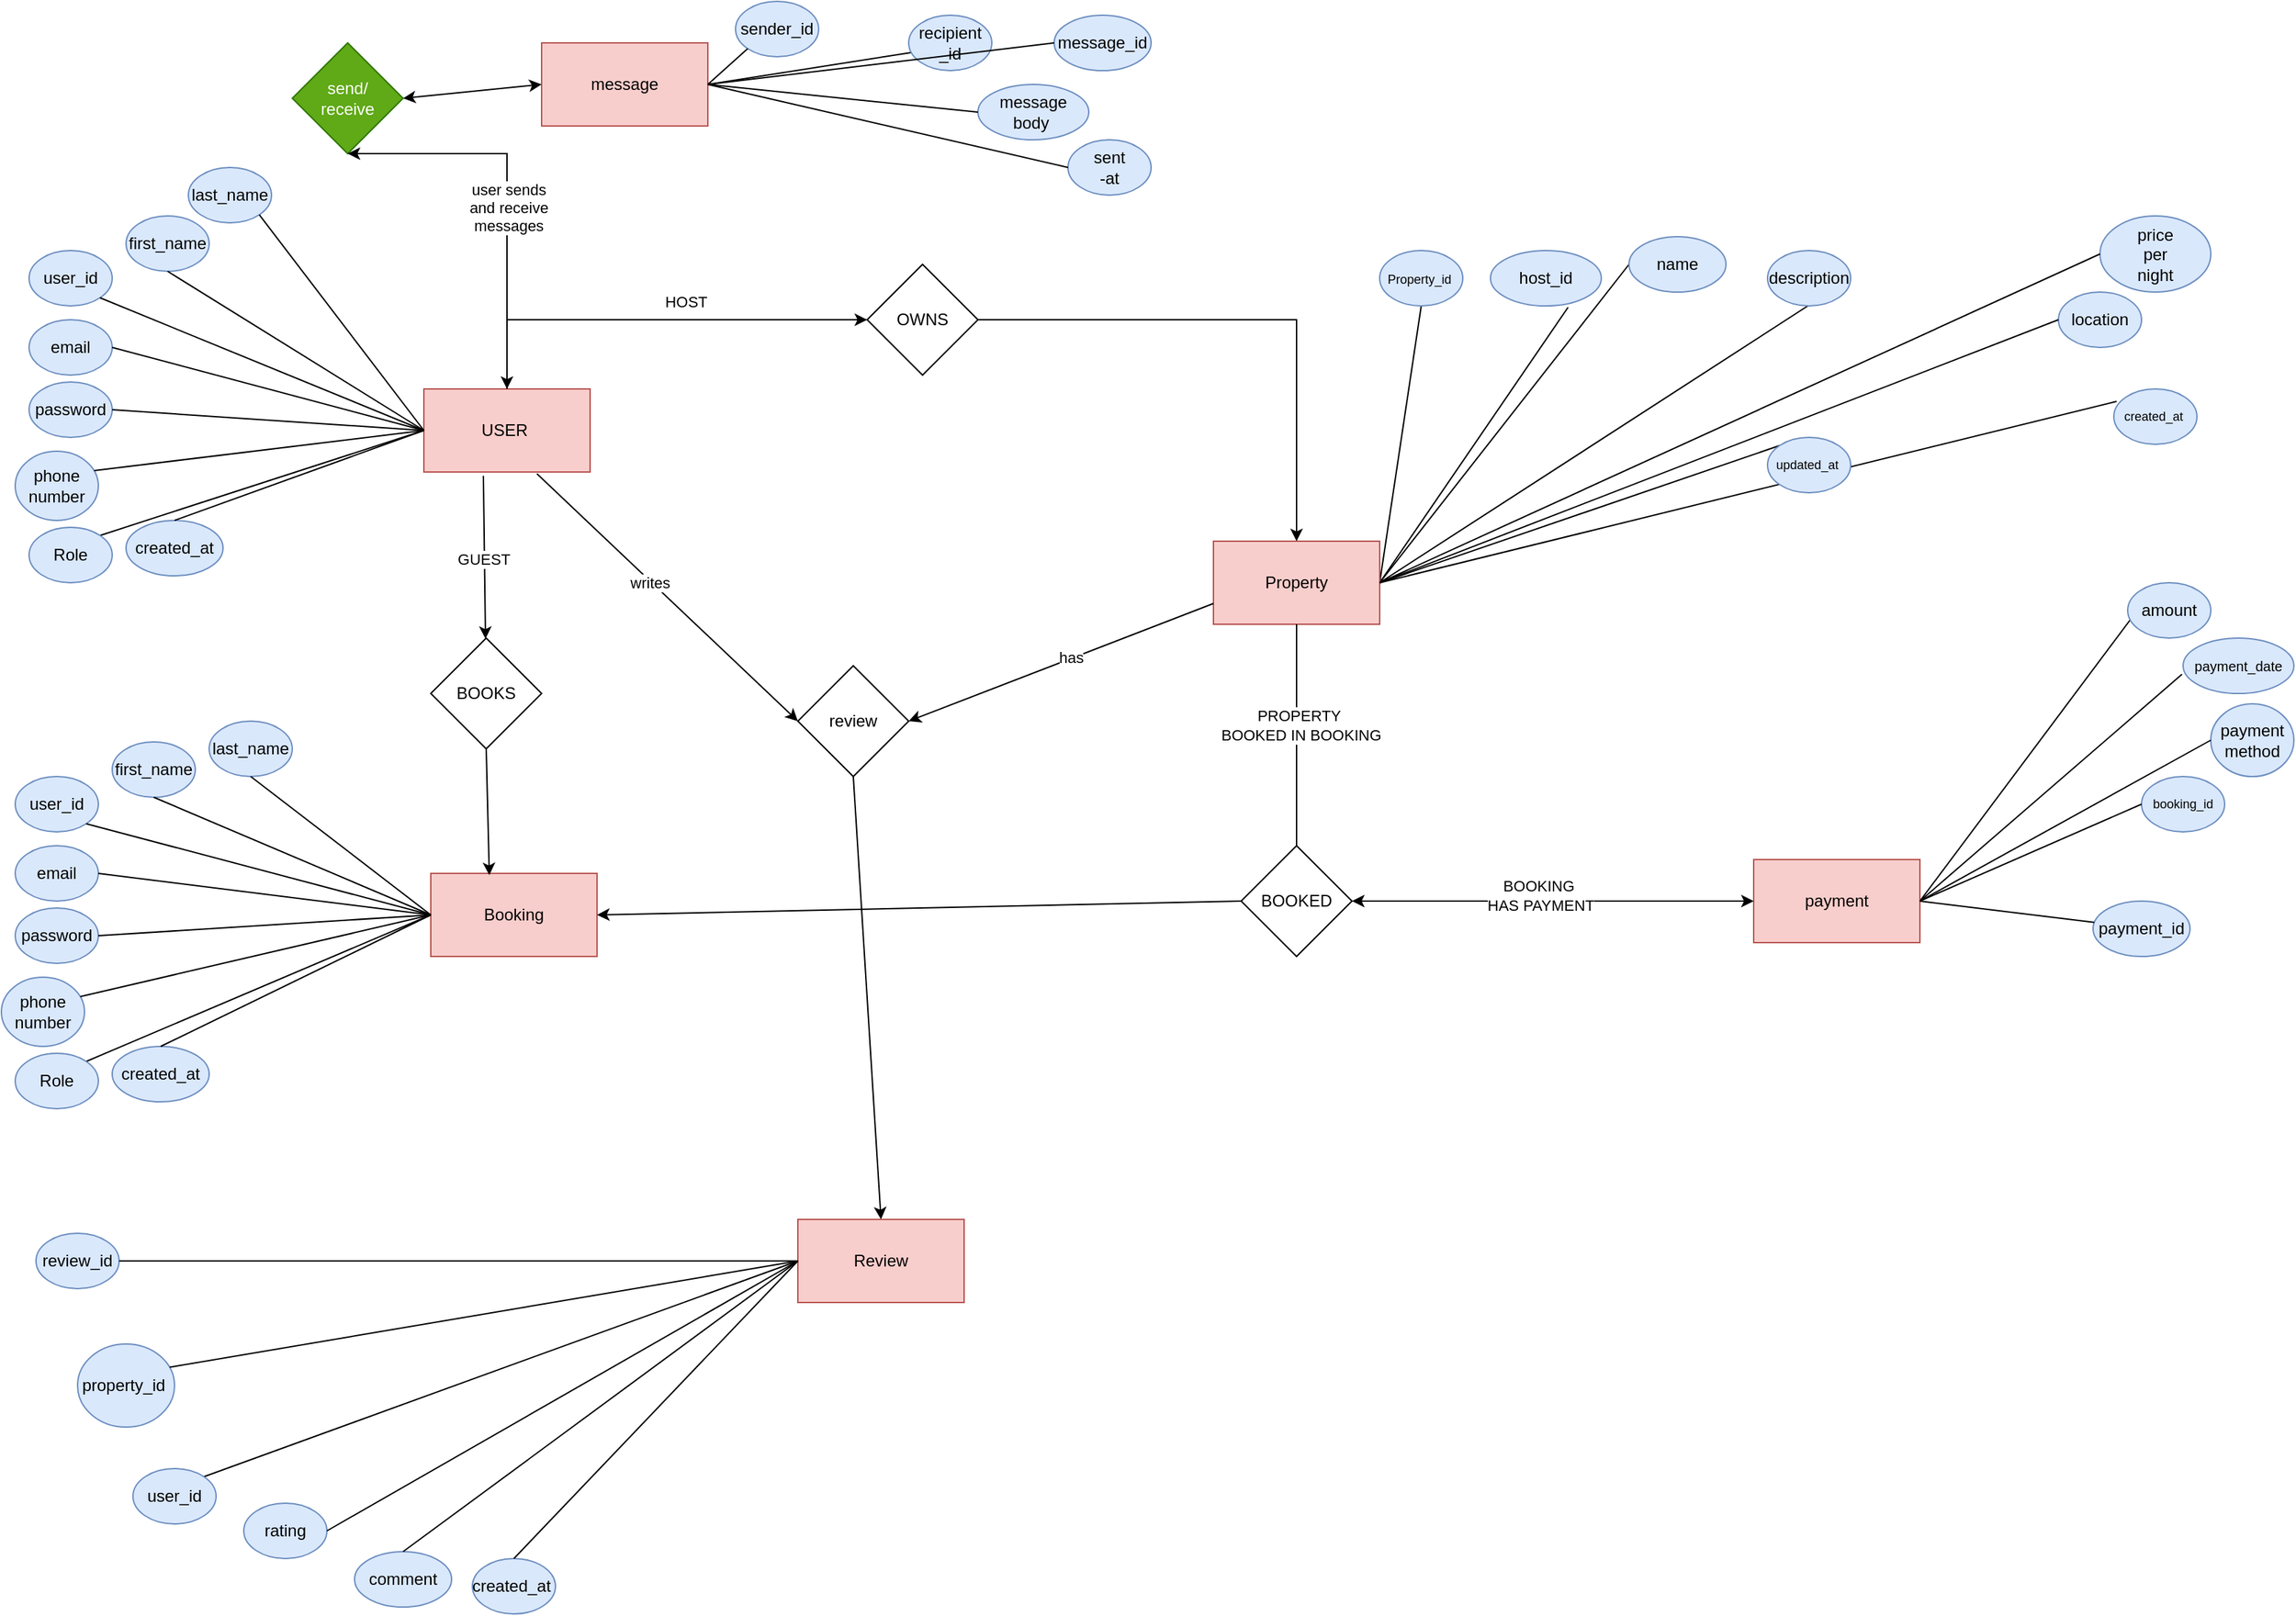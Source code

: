 <mxfile version="27.0.3">
  <diagram name="Page-1" id="lGEV1hWv-OFLLE2CirME">
    <mxGraphModel dx="1157" dy="733" grid="1" gridSize="10" guides="1" tooltips="1" connect="1" arrows="1" fold="1" page="1" pageScale="1" pageWidth="850" pageHeight="1100" math="0" shadow="0">
      <root>
        <mxCell id="0" />
        <mxCell id="1" parent="0" />
        <mxCell id="odD_A38JLa6p7S2N9CNn-136" value="" style="endArrow=classic;html=1;rounded=0;exitX=0.5;exitY=1;exitDx=0;exitDy=0;entryX=0.5;entryY=0;entryDx=0;entryDy=0;" edge="1" parent="1" source="odD_A38JLa6p7S2N9CNn-135" target="odD_A38JLa6p7S2N9CNn-80">
          <mxGeometry width="50" height="50" relative="1" as="geometry">
            <mxPoint x="825" y="810" as="sourcePoint" />
            <mxPoint x="875" y="760" as="targetPoint" />
          </mxGeometry>
        </mxCell>
        <mxCell id="odD_A38JLa6p7S2N9CNn-36" value="" style="endArrow=none;html=1;rounded=0;exitX=0;exitY=0.5;exitDx=0;exitDy=0;entryX=0;entryY=0.5;entryDx=0;entryDy=0;" edge="1" parent="1" source="odD_A38JLa6p7S2N9CNn-30" target="odD_A38JLa6p7S2N9CNn-23">
          <mxGeometry width="50" height="50" relative="1" as="geometry">
            <mxPoint x="335" y="555" as="sourcePoint" />
            <mxPoint x="461.98" y="637.02" as="targetPoint" />
            <Array as="points" />
          </mxGeometry>
        </mxCell>
        <mxCell id="odD_A38JLa6p7S2N9CNn-35" value="" style="endArrow=none;html=1;rounded=0;exitX=0.7;exitY=1.025;exitDx=0;exitDy=0;entryX=0;entryY=0.5;entryDx=0;entryDy=0;exitPerimeter=0;" edge="1" parent="1" source="odD_A38JLa6p7S2N9CNn-28" target="odD_A38JLa6p7S2N9CNn-23">
          <mxGeometry width="50" height="50" relative="1" as="geometry">
            <mxPoint x="398.02" y="382.98" as="sourcePoint" />
            <mxPoint x="525" y="465" as="targetPoint" />
            <Array as="points" />
          </mxGeometry>
        </mxCell>
        <mxCell id="odD_A38JLa6p7S2N9CNn-33" value="" style="endArrow=none;html=1;rounded=0;exitX=0.5;exitY=1;exitDx=0;exitDy=0;entryX=0;entryY=0.5;entryDx=0;entryDy=0;" edge="1" parent="1" source="odD_A38JLa6p7S2N9CNn-26" target="odD_A38JLa6p7S2N9CNn-23">
          <mxGeometry width="50" height="50" relative="1" as="geometry">
            <mxPoint x="425" y="335" as="sourcePoint" />
            <mxPoint x="445" y="475" as="targetPoint" />
            <Array as="points" />
          </mxGeometry>
        </mxCell>
        <mxCell id="odD_A38JLa6p7S2N9CNn-43" value="" style="endArrow=none;html=1;rounded=0;entryX=0.033;entryY=0.225;entryDx=0;entryDy=0;exitX=0;exitY=0.5;exitDx=0;exitDy=0;entryPerimeter=0;" edge="1" parent="1" source="odD_A38JLa6p7S2N9CNn-23" target="odD_A38JLa6p7S2N9CNn-29">
          <mxGeometry width="50" height="50" relative="1" as="geometry">
            <mxPoint x="805" y="375" as="sourcePoint" />
            <mxPoint x="964" y="436" as="targetPoint" />
            <Array as="points" />
          </mxGeometry>
        </mxCell>
        <mxCell id="odD_A38JLa6p7S2N9CNn-40" value="" style="endArrow=none;html=1;rounded=0;entryX=0;entryY=0;entryDx=0;entryDy=0;exitX=0;exitY=0.5;exitDx=0;exitDy=0;" edge="1" parent="1" source="odD_A38JLa6p7S2N9CNn-23" target="odD_A38JLa6p7S2N9CNn-39">
          <mxGeometry width="50" height="50" relative="1" as="geometry">
            <mxPoint x="875" y="435" as="sourcePoint" />
            <mxPoint x="1065" y="515" as="targetPoint" />
            <Array as="points" />
          </mxGeometry>
        </mxCell>
        <mxCell id="odD_A38JLa6p7S2N9CNn-37" value="" style="endArrow=none;html=1;rounded=0;exitX=1;exitY=0.5;exitDx=0;exitDy=0;entryX=0;entryY=0.5;entryDx=0;entryDy=0;" edge="1" parent="1" source="odD_A38JLa6p7S2N9CNn-27" target="odD_A38JLa6p7S2N9CNn-23">
          <mxGeometry width="50" height="50" relative="1" as="geometry">
            <mxPoint x="418.02" y="402.98" as="sourcePoint" />
            <mxPoint x="545" y="485" as="targetPoint" />
            <Array as="points" />
          </mxGeometry>
        </mxCell>
        <mxCell id="odD_A38JLa6p7S2N9CNn-10" value="" style="endArrow=none;html=1;rounded=0;entryX=1;entryY=0;entryDx=0;entryDy=0;exitX=0;exitY=0.5;exitDx=0;exitDy=0;" edge="1" parent="1" source="HhwE2IefwVXbn9e1Ju-8-1" target="HhwE2IefwVXbn9e1Ju-8-9">
          <mxGeometry width="50" height="50" relative="1" as="geometry">
            <mxPoint x="290" y="465" as="sourcePoint" />
            <mxPoint x="120" y="575" as="targetPoint" />
            <Array as="points" />
          </mxGeometry>
        </mxCell>
        <mxCell id="HhwE2IefwVXbn9e1Ju-8-1" value="USER&amp;nbsp;" style="rounded=0;whiteSpace=wrap;html=1;fillColor=#f8cecc;strokeColor=#b85450;" parent="1" vertex="1">
          <mxGeometry x="325" y="410" width="120" height="60" as="geometry" />
        </mxCell>
        <mxCell id="HhwE2IefwVXbn9e1Ju-8-2" value="user_id" style="ellipse;whiteSpace=wrap;html=1;fillColor=#dae8fc;strokeColor=#6c8ebf;" parent="1" vertex="1">
          <mxGeometry x="40" y="310" width="60" height="40" as="geometry" />
        </mxCell>
        <mxCell id="HhwE2IefwVXbn9e1Ju-8-3" value="email" style="ellipse;whiteSpace=wrap;html=1;fillColor=#dae8fc;strokeColor=#6c8ebf;" parent="1" vertex="1">
          <mxGeometry x="40" y="360" width="60" height="40" as="geometry" />
        </mxCell>
        <mxCell id="HhwE2IefwVXbn9e1Ju-8-6" value="first_name" style="ellipse;whiteSpace=wrap;html=1;fillColor=#dae8fc;strokeColor=#6c8ebf;" parent="1" vertex="1">
          <mxGeometry x="110" y="285" width="60" height="40" as="geometry" />
        </mxCell>
        <mxCell id="HhwE2IefwVXbn9e1Ju-8-7" value="password" style="ellipse;whiteSpace=wrap;html=1;fillColor=#dae8fc;strokeColor=#6c8ebf;" parent="1" vertex="1">
          <mxGeometry x="40" y="405" width="60" height="40" as="geometry" />
        </mxCell>
        <mxCell id="HhwE2IefwVXbn9e1Ju-8-8" value="phone&lt;div&gt;number&lt;/div&gt;" style="ellipse;whiteSpace=wrap;html=1;fillColor=#dae8fc;strokeColor=#6c8ebf;" parent="1" vertex="1">
          <mxGeometry x="30" y="455" width="60" height="50" as="geometry" />
        </mxCell>
        <mxCell id="HhwE2IefwVXbn9e1Ju-8-9" value="Role" style="ellipse;whiteSpace=wrap;html=1;fillColor=#dae8fc;strokeColor=#6c8ebf;" parent="1" vertex="1">
          <mxGeometry x="40" y="510" width="60" height="40" as="geometry" />
        </mxCell>
        <mxCell id="HhwE2IefwVXbn9e1Ju-8-10" value="created_at" style="ellipse;whiteSpace=wrap;html=1;fillColor=#dae8fc;strokeColor=#6c8ebf;" parent="1" vertex="1">
          <mxGeometry x="110" y="505" width="70" height="40" as="geometry" />
        </mxCell>
        <mxCell id="odD_A38JLa6p7S2N9CNn-1" value="last_name" style="ellipse;whiteSpace=wrap;html=1;fillColor=#dae8fc;strokeColor=#6c8ebf;" vertex="1" parent="1">
          <mxGeometry x="155" y="250" width="60" height="40" as="geometry" />
        </mxCell>
        <mxCell id="odD_A38JLa6p7S2N9CNn-3" value="" style="endArrow=none;html=1;rounded=0;exitX=1;exitY=1;exitDx=0;exitDy=0;entryX=0;entryY=0.5;entryDx=0;entryDy=0;" edge="1" parent="1" source="odD_A38JLa6p7S2N9CNn-1" target="HhwE2IefwVXbn9e1Ju-8-1">
          <mxGeometry width="50" height="50" relative="1" as="geometry">
            <mxPoint x="210" y="310" as="sourcePoint" />
            <mxPoint x="456.98" y="407.02" as="targetPoint" />
            <Array as="points" />
          </mxGeometry>
        </mxCell>
        <mxCell id="odD_A38JLa6p7S2N9CNn-4" value="" style="endArrow=none;html=1;rounded=0;exitX=1;exitY=1;exitDx=0;exitDy=0;entryX=0;entryY=0.5;entryDx=0;entryDy=0;" edge="1" parent="1" source="HhwE2IefwVXbn9e1Ju-8-2" target="HhwE2IefwVXbn9e1Ju-8-1">
          <mxGeometry width="50" height="50" relative="1" as="geometry">
            <mxPoint x="110.98" y="363" as="sourcePoint" />
            <mxPoint x="250" y="455" as="targetPoint" />
            <Array as="points" />
          </mxGeometry>
        </mxCell>
        <mxCell id="odD_A38JLa6p7S2N9CNn-5" value="" style="endArrow=none;html=1;rounded=0;exitX=0.5;exitY=1;exitDx=0;exitDy=0;entryX=0;entryY=0.5;entryDx=0;entryDy=0;" edge="1" parent="1" source="HhwE2IefwVXbn9e1Ju-8-6" target="HhwE2IefwVXbn9e1Ju-8-1">
          <mxGeometry width="50" height="50" relative="1" as="geometry">
            <mxPoint x="240" y="325" as="sourcePoint" />
            <mxPoint x="260" y="465" as="targetPoint" />
            <Array as="points" />
          </mxGeometry>
        </mxCell>
        <mxCell id="odD_A38JLa6p7S2N9CNn-6" value="" style="endArrow=none;html=1;rounded=0;exitX=1;exitY=0.5;exitDx=0;exitDy=0;entryX=0;entryY=0.5;entryDx=0;entryDy=0;" edge="1" parent="1" source="HhwE2IefwVXbn9e1Ju-8-3" target="HhwE2IefwVXbn9e1Ju-8-1">
          <mxGeometry width="50" height="50" relative="1" as="geometry">
            <mxPoint x="120" y="395" as="sourcePoint" />
            <mxPoint x="240" y="445" as="targetPoint" />
            <Array as="points" />
          </mxGeometry>
        </mxCell>
        <mxCell id="odD_A38JLa6p7S2N9CNn-7" value="" style="endArrow=none;html=1;rounded=0;exitX=0.95;exitY=0.28;exitDx=0;exitDy=0;entryX=0;entryY=0.5;entryDx=0;entryDy=0;exitPerimeter=0;" edge="1" parent="1" source="HhwE2IefwVXbn9e1Ju-8-8" target="HhwE2IefwVXbn9e1Ju-8-1">
          <mxGeometry width="50" height="50" relative="1" as="geometry">
            <mxPoint x="120" y="495" as="sourcePoint" />
            <mxPoint x="340" y="455" as="targetPoint" />
            <Array as="points" />
          </mxGeometry>
        </mxCell>
        <mxCell id="odD_A38JLa6p7S2N9CNn-8" value="" style="endArrow=none;html=1;rounded=0;exitX=0.5;exitY=0;exitDx=0;exitDy=0;entryX=0;entryY=0.5;entryDx=0;entryDy=0;" edge="1" parent="1" source="HhwE2IefwVXbn9e1Ju-8-10" target="HhwE2IefwVXbn9e1Ju-8-1">
          <mxGeometry width="50" height="50" relative="1" as="geometry">
            <mxPoint x="150" y="545" as="sourcePoint" />
            <mxPoint x="276.98" y="627.02" as="targetPoint" />
            <Array as="points" />
          </mxGeometry>
        </mxCell>
        <mxCell id="odD_A38JLa6p7S2N9CNn-9" value="" style="endArrow=none;html=1;rounded=0;exitX=1;exitY=0.5;exitDx=0;exitDy=0;entryX=0;entryY=0.5;entryDx=0;entryDy=0;" edge="1" parent="1" source="HhwE2IefwVXbn9e1Ju-8-7" target="HhwE2IefwVXbn9e1Ju-8-1">
          <mxGeometry width="50" height="50" relative="1" as="geometry">
            <mxPoint x="120" y="445" as="sourcePoint" />
            <mxPoint x="360" y="475" as="targetPoint" />
            <Array as="points" />
          </mxGeometry>
        </mxCell>
        <mxCell id="odD_A38JLa6p7S2N9CNn-23" value="Property" style="rounded=0;whiteSpace=wrap;html=1;fillColor=#f8cecc;strokeColor=#b85450;direction=west;" vertex="1" parent="1">
          <mxGeometry x="895" y="520" width="120" height="60" as="geometry" />
        </mxCell>
        <mxCell id="odD_A38JLa6p7S2N9CNn-24" value="location" style="ellipse;whiteSpace=wrap;html=1;fillColor=#dae8fc;strokeColor=#6c8ebf;" vertex="1" parent="1">
          <mxGeometry x="1505" y="340" width="60" height="40" as="geometry" />
        </mxCell>
        <mxCell id="odD_A38JLa6p7S2N9CNn-25" value="price&lt;div&gt;per&lt;/div&gt;&lt;div&gt;night&lt;/div&gt;" style="ellipse;whiteSpace=wrap;html=1;fillColor=#dae8fc;strokeColor=#6c8ebf;" vertex="1" parent="1">
          <mxGeometry x="1535" y="285" width="80" height="55" as="geometry" />
        </mxCell>
        <mxCell id="odD_A38JLa6p7S2N9CNn-26" value="&lt;font style=&quot;font-size: 9px;&quot;&gt;Property_id&amp;nbsp;&lt;/font&gt;" style="ellipse;whiteSpace=wrap;html=1;fillColor=#dae8fc;strokeColor=#6c8ebf;" vertex="1" parent="1">
          <mxGeometry x="1015" y="310" width="60" height="40" as="geometry" />
        </mxCell>
        <mxCell id="odD_A38JLa6p7S2N9CNn-27" value="description" style="ellipse;whiteSpace=wrap;html=1;fillColor=#dae8fc;strokeColor=#6c8ebf;" vertex="1" parent="1">
          <mxGeometry x="1295" y="310" width="60" height="40" as="geometry" />
        </mxCell>
        <mxCell id="odD_A38JLa6p7S2N9CNn-28" value="host_id" style="ellipse;whiteSpace=wrap;html=1;fillColor=#dae8fc;strokeColor=#6c8ebf;" vertex="1" parent="1">
          <mxGeometry x="1095" y="310" width="80" height="40" as="geometry" />
        </mxCell>
        <mxCell id="odD_A38JLa6p7S2N9CNn-29" value="created_at&amp;nbsp;" style="ellipse;whiteSpace=wrap;html=1;fillColor=#dae8fc;strokeColor=#6c8ebf;fontSize=9;" vertex="1" parent="1">
          <mxGeometry x="1545" y="410" width="60" height="40" as="geometry" />
        </mxCell>
        <mxCell id="odD_A38JLa6p7S2N9CNn-30" value="name" style="ellipse;whiteSpace=wrap;html=1;fillColor=#dae8fc;strokeColor=#6c8ebf;" vertex="1" parent="1">
          <mxGeometry x="1195" y="300" width="70" height="40" as="geometry" />
        </mxCell>
        <mxCell id="odD_A38JLa6p7S2N9CNn-32" value="" style="endArrow=none;html=1;rounded=0;exitX=0;exitY=0.5;exitDx=0;exitDy=0;entryX=0;entryY=0.5;entryDx=0;entryDy=0;" edge="1" parent="1" source="odD_A38JLa6p7S2N9CNn-24" target="odD_A38JLa6p7S2N9CNn-23">
          <mxGeometry width="50" height="50" relative="1" as="geometry">
            <mxPoint x="368.02" y="352.98" as="sourcePoint" />
            <mxPoint x="435" y="465" as="targetPoint" />
            <Array as="points" />
          </mxGeometry>
        </mxCell>
        <mxCell id="odD_A38JLa6p7S2N9CNn-34" value="" style="endArrow=none;html=1;rounded=0;exitX=0;exitY=0.5;exitDx=0;exitDy=0;entryX=0;entryY=0.5;entryDx=0;entryDy=0;" edge="1" parent="1" source="odD_A38JLa6p7S2N9CNn-25" target="odD_A38JLa6p7S2N9CNn-23">
          <mxGeometry width="50" height="50" relative="1" as="geometry">
            <mxPoint x="315" y="363.99" as="sourcePoint" />
            <mxPoint x="425" y="455" as="targetPoint" />
            <Array as="points" />
          </mxGeometry>
        </mxCell>
        <mxCell id="odD_A38JLa6p7S2N9CNn-39" value="updated_at&amp;nbsp;" style="ellipse;whiteSpace=wrap;html=1;fillColor=#dae8fc;strokeColor=#6c8ebf;fontSize=9;" vertex="1" parent="1">
          <mxGeometry x="1295" y="445" width="60" height="40" as="geometry" />
        </mxCell>
        <mxCell id="odD_A38JLa6p7S2N9CNn-44" value="" style="endArrow=none;html=1;rounded=0;entryX=1;entryY=0;entryDx=0;entryDy=0;exitX=0;exitY=0.5;exitDx=0;exitDy=0;" edge="1" parent="1" source="odD_A38JLa6p7S2N9CNn-45" target="odD_A38JLa6p7S2N9CNn-51">
          <mxGeometry width="50" height="50" relative="1" as="geometry">
            <mxPoint x="280" y="845" as="sourcePoint" />
            <mxPoint x="110" y="955" as="targetPoint" />
            <Array as="points" />
          </mxGeometry>
        </mxCell>
        <mxCell id="odD_A38JLa6p7S2N9CNn-45" value="Booking" style="rounded=0;whiteSpace=wrap;html=1;fillColor=#f8cecc;strokeColor=#b85450;" vertex="1" parent="1">
          <mxGeometry x="330" y="760" width="120" height="60" as="geometry" />
        </mxCell>
        <mxCell id="odD_A38JLa6p7S2N9CNn-46" value="user_id" style="ellipse;whiteSpace=wrap;html=1;fillColor=#dae8fc;strokeColor=#6c8ebf;" vertex="1" parent="1">
          <mxGeometry x="30" y="690" width="60" height="40" as="geometry" />
        </mxCell>
        <mxCell id="odD_A38JLa6p7S2N9CNn-47" value="email" style="ellipse;whiteSpace=wrap;html=1;fillColor=#dae8fc;strokeColor=#6c8ebf;" vertex="1" parent="1">
          <mxGeometry x="30" y="740" width="60" height="40" as="geometry" />
        </mxCell>
        <mxCell id="odD_A38JLa6p7S2N9CNn-48" value="first_name" style="ellipse;whiteSpace=wrap;html=1;fillColor=#dae8fc;strokeColor=#6c8ebf;" vertex="1" parent="1">
          <mxGeometry x="100" y="665" width="60" height="40" as="geometry" />
        </mxCell>
        <mxCell id="odD_A38JLa6p7S2N9CNn-49" value="password" style="ellipse;whiteSpace=wrap;html=1;fillColor=#dae8fc;strokeColor=#6c8ebf;" vertex="1" parent="1">
          <mxGeometry x="30" y="785" width="60" height="40" as="geometry" />
        </mxCell>
        <mxCell id="odD_A38JLa6p7S2N9CNn-50" value="phone&lt;div&gt;number&lt;/div&gt;" style="ellipse;whiteSpace=wrap;html=1;fillColor=#dae8fc;strokeColor=#6c8ebf;" vertex="1" parent="1">
          <mxGeometry x="20" y="835" width="60" height="50" as="geometry" />
        </mxCell>
        <mxCell id="odD_A38JLa6p7S2N9CNn-51" value="Role" style="ellipse;whiteSpace=wrap;html=1;fillColor=#dae8fc;strokeColor=#6c8ebf;" vertex="1" parent="1">
          <mxGeometry x="30" y="890" width="60" height="40" as="geometry" />
        </mxCell>
        <mxCell id="odD_A38JLa6p7S2N9CNn-52" value="created_at" style="ellipse;whiteSpace=wrap;html=1;fillColor=#dae8fc;strokeColor=#6c8ebf;" vertex="1" parent="1">
          <mxGeometry x="100" y="885" width="70" height="40" as="geometry" />
        </mxCell>
        <mxCell id="odD_A38JLa6p7S2N9CNn-53" value="last_name" style="ellipse;whiteSpace=wrap;html=1;fillColor=#dae8fc;strokeColor=#6c8ebf;" vertex="1" parent="1">
          <mxGeometry x="170" y="650" width="60" height="40" as="geometry" />
        </mxCell>
        <mxCell id="odD_A38JLa6p7S2N9CNn-54" value="" style="endArrow=none;html=1;rounded=0;exitX=0.5;exitY=1;exitDx=0;exitDy=0;entryX=0;entryY=0.5;entryDx=0;entryDy=0;" edge="1" parent="1" source="odD_A38JLa6p7S2N9CNn-53" target="odD_A38JLa6p7S2N9CNn-45">
          <mxGeometry width="50" height="50" relative="1" as="geometry">
            <mxPoint x="200" y="695" as="sourcePoint" />
            <mxPoint x="446.98" y="787.02" as="targetPoint" />
            <Array as="points" />
          </mxGeometry>
        </mxCell>
        <mxCell id="odD_A38JLa6p7S2N9CNn-55" value="" style="endArrow=none;html=1;rounded=0;exitX=1;exitY=1;exitDx=0;exitDy=0;entryX=0;entryY=0.5;entryDx=0;entryDy=0;" edge="1" parent="1" source="odD_A38JLa6p7S2N9CNn-46" target="odD_A38JLa6p7S2N9CNn-45">
          <mxGeometry width="50" height="50" relative="1" as="geometry">
            <mxPoint x="100.98" y="743" as="sourcePoint" />
            <mxPoint x="240" y="835" as="targetPoint" />
            <Array as="points" />
          </mxGeometry>
        </mxCell>
        <mxCell id="odD_A38JLa6p7S2N9CNn-56" value="" style="endArrow=none;html=1;rounded=0;exitX=0.5;exitY=1;exitDx=0;exitDy=0;entryX=0;entryY=0.5;entryDx=0;entryDy=0;" edge="1" parent="1" source="odD_A38JLa6p7S2N9CNn-48" target="odD_A38JLa6p7S2N9CNn-45">
          <mxGeometry width="50" height="50" relative="1" as="geometry">
            <mxPoint x="230" y="705" as="sourcePoint" />
            <mxPoint x="250" y="845" as="targetPoint" />
            <Array as="points" />
          </mxGeometry>
        </mxCell>
        <mxCell id="odD_A38JLa6p7S2N9CNn-57" value="" style="endArrow=none;html=1;rounded=0;exitX=1;exitY=0.5;exitDx=0;exitDy=0;entryX=0;entryY=0.5;entryDx=0;entryDy=0;" edge="1" parent="1" source="odD_A38JLa6p7S2N9CNn-47" target="odD_A38JLa6p7S2N9CNn-45">
          <mxGeometry width="50" height="50" relative="1" as="geometry">
            <mxPoint x="110" y="775" as="sourcePoint" />
            <mxPoint x="230" y="825" as="targetPoint" />
            <Array as="points" />
          </mxGeometry>
        </mxCell>
        <mxCell id="odD_A38JLa6p7S2N9CNn-58" value="" style="endArrow=none;html=1;rounded=0;exitX=0.95;exitY=0.28;exitDx=0;exitDy=0;entryX=0;entryY=0.5;entryDx=0;entryDy=0;exitPerimeter=0;" edge="1" parent="1" source="odD_A38JLa6p7S2N9CNn-50" target="odD_A38JLa6p7S2N9CNn-45">
          <mxGeometry width="50" height="50" relative="1" as="geometry">
            <mxPoint x="110" y="875" as="sourcePoint" />
            <mxPoint x="330" y="835" as="targetPoint" />
            <Array as="points" />
          </mxGeometry>
        </mxCell>
        <mxCell id="odD_A38JLa6p7S2N9CNn-59" value="" style="endArrow=none;html=1;rounded=0;exitX=0.5;exitY=0;exitDx=0;exitDy=0;entryX=0;entryY=0.5;entryDx=0;entryDy=0;" edge="1" parent="1" source="odD_A38JLa6p7S2N9CNn-52" target="odD_A38JLa6p7S2N9CNn-45">
          <mxGeometry width="50" height="50" relative="1" as="geometry">
            <mxPoint x="140" y="925" as="sourcePoint" />
            <mxPoint x="266.98" y="1007.02" as="targetPoint" />
            <Array as="points" />
          </mxGeometry>
        </mxCell>
        <mxCell id="odD_A38JLa6p7S2N9CNn-60" value="" style="endArrow=none;html=1;rounded=0;exitX=1;exitY=0.5;exitDx=0;exitDy=0;entryX=0;entryY=0.5;entryDx=0;entryDy=0;" edge="1" parent="1" source="odD_A38JLa6p7S2N9CNn-49" target="odD_A38JLa6p7S2N9CNn-45">
          <mxGeometry width="50" height="50" relative="1" as="geometry">
            <mxPoint x="110" y="825" as="sourcePoint" />
            <mxPoint x="350" y="855" as="targetPoint" />
            <Array as="points" />
          </mxGeometry>
        </mxCell>
        <mxCell id="odD_A38JLa6p7S2N9CNn-63" value="" style="endArrow=none;html=1;rounded=0;exitX=0.028;exitY=0.675;exitDx=0;exitDy=0;entryX=0;entryY=0.5;entryDx=0;entryDy=0;exitPerimeter=0;" edge="1" parent="1" source="odD_A38JLa6p7S2N9CNn-68" target="odD_A38JLa6p7S2N9CNn-64">
          <mxGeometry width="50" height="50" relative="1" as="geometry">
            <mxPoint x="778.02" y="772.98" as="sourcePoint" />
            <mxPoint x="905" y="855" as="targetPoint" />
            <Array as="points" />
          </mxGeometry>
        </mxCell>
        <mxCell id="odD_A38JLa6p7S2N9CNn-64" value="payment" style="rounded=0;whiteSpace=wrap;html=1;fillColor=#f8cecc;strokeColor=#b85450;direction=west;" vertex="1" parent="1">
          <mxGeometry x="1285" y="750" width="120" height="60" as="geometry" />
        </mxCell>
        <mxCell id="odD_A38JLa6p7S2N9CNn-65" value="payment&lt;div&gt;method&lt;/div&gt;" style="ellipse;whiteSpace=wrap;html=1;fillColor=#dae8fc;strokeColor=#6c8ebf;" vertex="1" parent="1">
          <mxGeometry x="1615" y="637.5" width="60" height="52.5" as="geometry" />
        </mxCell>
        <mxCell id="odD_A38JLa6p7S2N9CNn-67" value="booking_id" style="ellipse;whiteSpace=wrap;html=1;fillColor=#dae8fc;strokeColor=#6c8ebf;fontSize=9;" vertex="1" parent="1">
          <mxGeometry x="1565" y="690" width="60" height="40" as="geometry" />
        </mxCell>
        <mxCell id="odD_A38JLa6p7S2N9CNn-68" value="amount" style="ellipse;whiteSpace=wrap;html=1;fillColor=#dae8fc;strokeColor=#6c8ebf;" vertex="1" parent="1">
          <mxGeometry x="1555" y="550" width="60" height="40" as="geometry" />
        </mxCell>
        <mxCell id="odD_A38JLa6p7S2N9CNn-69" value="payment_date" style="ellipse;whiteSpace=wrap;html=1;fillColor=#dae8fc;strokeColor=#6c8ebf;fontSize=10;" vertex="1" parent="1">
          <mxGeometry x="1595" y="590" width="80" height="40" as="geometry" />
        </mxCell>
        <mxCell id="odD_A38JLa6p7S2N9CNn-71" value="payment_id" style="ellipse;whiteSpace=wrap;html=1;fillColor=#dae8fc;strokeColor=#6c8ebf;" vertex="1" parent="1">
          <mxGeometry x="1530" y="780" width="70" height="40" as="geometry" />
        </mxCell>
        <mxCell id="odD_A38JLa6p7S2N9CNn-72" value="" style="endArrow=none;html=1;rounded=0;exitX=0;exitY=0.5;exitDx=0;exitDy=0;entryX=0;entryY=0.5;entryDx=0;entryDy=0;" edge="1" parent="1" source="odD_A38JLa6p7S2N9CNn-65" target="odD_A38JLa6p7S2N9CNn-64">
          <mxGeometry width="50" height="50" relative="1" as="geometry">
            <mxPoint x="728.02" y="722.98" as="sourcePoint" />
            <mxPoint x="795" y="835" as="targetPoint" />
            <Array as="points" />
          </mxGeometry>
        </mxCell>
        <mxCell id="odD_A38JLa6p7S2N9CNn-73" value="" style="endArrow=none;html=1;rounded=0;exitX=0;exitY=0.5;exitDx=0;exitDy=0;entryX=0;entryY=0.5;entryDx=0;entryDy=0;" edge="1" parent="1" source="odD_A38JLa6p7S2N9CNn-67" target="odD_A38JLa6p7S2N9CNn-64">
          <mxGeometry width="50" height="50" relative="1" as="geometry">
            <mxPoint x="785" y="705" as="sourcePoint" />
            <mxPoint x="805" y="845" as="targetPoint" />
            <Array as="points" />
          </mxGeometry>
        </mxCell>
        <mxCell id="odD_A38JLa6p7S2N9CNn-75" value="" style="endArrow=none;html=1;rounded=0;exitX=-0.01;exitY=0.654;exitDx=0;exitDy=0;entryX=0;entryY=0.5;entryDx=0;entryDy=0;exitPerimeter=0;" edge="1" parent="1" source="odD_A38JLa6p7S2N9CNn-69" target="odD_A38JLa6p7S2N9CNn-64">
          <mxGeometry width="50" height="50" relative="1" as="geometry">
            <mxPoint x="758.02" y="752.98" as="sourcePoint" />
            <mxPoint x="885" y="835" as="targetPoint" />
            <Array as="points" />
          </mxGeometry>
        </mxCell>
        <mxCell id="odD_A38JLa6p7S2N9CNn-76" value="" style="endArrow=none;html=1;rounded=0;exitX=0.012;exitY=0.383;exitDx=0;exitDy=0;entryX=0;entryY=0.5;entryDx=0;entryDy=0;exitPerimeter=0;" edge="1" parent="1" source="odD_A38JLa6p7S2N9CNn-71" target="odD_A38JLa6p7S2N9CNn-64">
          <mxGeometry width="50" height="50" relative="1" as="geometry">
            <mxPoint x="695" y="925" as="sourcePoint" />
            <mxPoint x="821.98" y="1007.02" as="targetPoint" />
            <Array as="points" />
          </mxGeometry>
        </mxCell>
        <mxCell id="odD_A38JLa6p7S2N9CNn-79" value="" style="endArrow=none;html=1;rounded=0;entryX=1;entryY=0;entryDx=0;entryDy=0;exitX=0;exitY=0.5;exitDx=0;exitDy=0;" edge="1" parent="1" source="odD_A38JLa6p7S2N9CNn-80" target="odD_A38JLa6p7S2N9CNn-86">
          <mxGeometry width="50" height="50" relative="1" as="geometry">
            <mxPoint x="635" y="975" as="sourcePoint" />
            <mxPoint x="465" y="1085" as="targetPoint" />
            <Array as="points" />
          </mxGeometry>
        </mxCell>
        <mxCell id="odD_A38JLa6p7S2N9CNn-80" value="Review" style="rounded=0;whiteSpace=wrap;html=1;fillColor=#f8cecc;strokeColor=#b85450;direction=east;" vertex="1" parent="1">
          <mxGeometry x="595" y="1010" width="120" height="60" as="geometry" />
        </mxCell>
        <mxCell id="odD_A38JLa6p7S2N9CNn-82" value="created_at&amp;nbsp;" style="ellipse;whiteSpace=wrap;html=1;fillColor=#dae8fc;strokeColor=#6c8ebf;direction=east;" vertex="1" parent="1">
          <mxGeometry x="360" y="1255" width="60" height="40" as="geometry" />
        </mxCell>
        <mxCell id="odD_A38JLa6p7S2N9CNn-84" value="rating" style="ellipse;whiteSpace=wrap;html=1;fillColor=#dae8fc;strokeColor=#6c8ebf;direction=east;" vertex="1" parent="1">
          <mxGeometry x="195" y="1215" width="60" height="40" as="geometry" />
        </mxCell>
        <mxCell id="odD_A38JLa6p7S2N9CNn-85" value="property_id&amp;nbsp;" style="ellipse;whiteSpace=wrap;html=1;fillColor=#dae8fc;strokeColor=#6c8ebf;direction=east;" vertex="1" parent="1">
          <mxGeometry x="75" y="1100" width="70" height="60" as="geometry" />
        </mxCell>
        <mxCell id="odD_A38JLa6p7S2N9CNn-86" value="user_id" style="ellipse;whiteSpace=wrap;html=1;fillColor=#dae8fc;strokeColor=#6c8ebf;direction=east;" vertex="1" parent="1">
          <mxGeometry x="115" y="1190" width="60" height="40" as="geometry" />
        </mxCell>
        <mxCell id="odD_A38JLa6p7S2N9CNn-87" value="comment" style="ellipse;whiteSpace=wrap;html=1;fillColor=#dae8fc;strokeColor=#6c8ebf;direction=east;" vertex="1" parent="1">
          <mxGeometry x="275" y="1250" width="70" height="40" as="geometry" />
        </mxCell>
        <mxCell id="odD_A38JLa6p7S2N9CNn-88" value="review_id" style="ellipse;whiteSpace=wrap;html=1;fillColor=#dae8fc;strokeColor=#6c8ebf;direction=east;" vertex="1" parent="1">
          <mxGeometry x="45" y="1020" width="60" height="40" as="geometry" />
        </mxCell>
        <mxCell id="odD_A38JLa6p7S2N9CNn-89" value="" style="endArrow=none;html=1;rounded=0;exitX=1;exitY=0.5;exitDx=0;exitDy=0;entryX=0;entryY=0.5;entryDx=0;entryDy=0;" edge="1" parent="1" source="odD_A38JLa6p7S2N9CNn-88" target="odD_A38JLa6p7S2N9CNn-80">
          <mxGeometry width="50" height="50" relative="1" as="geometry">
            <mxPoint x="555" y="825" as="sourcePoint" />
            <mxPoint x="801.98" y="917.02" as="targetPoint" />
            <Array as="points" />
          </mxGeometry>
        </mxCell>
        <mxCell id="odD_A38JLa6p7S2N9CNn-92" value="" style="endArrow=none;html=1;rounded=0;exitX=0.5;exitY=0;exitDx=0;exitDy=0;entryX=0;entryY=0.5;entryDx=0;entryDy=0;" edge="1" parent="1" source="odD_A38JLa6p7S2N9CNn-82" target="odD_A38JLa6p7S2N9CNn-80">
          <mxGeometry width="50" height="50" relative="1" as="geometry">
            <mxPoint x="465" y="905" as="sourcePoint" />
            <mxPoint x="585" y="955" as="targetPoint" />
            <Array as="points" />
          </mxGeometry>
        </mxCell>
        <mxCell id="odD_A38JLa6p7S2N9CNn-93" value="" style="endArrow=none;html=1;rounded=0;exitX=0.95;exitY=0.28;exitDx=0;exitDy=0;entryX=0;entryY=0.5;entryDx=0;entryDy=0;exitPerimeter=0;" edge="1" parent="1" source="odD_A38JLa6p7S2N9CNn-85" target="odD_A38JLa6p7S2N9CNn-80">
          <mxGeometry width="50" height="50" relative="1" as="geometry">
            <mxPoint x="465" y="1005" as="sourcePoint" />
            <mxPoint x="685" y="965" as="targetPoint" />
            <Array as="points" />
          </mxGeometry>
        </mxCell>
        <mxCell id="odD_A38JLa6p7S2N9CNn-94" value="" style="endArrow=none;html=1;rounded=0;exitX=0.5;exitY=0;exitDx=0;exitDy=0;entryX=0;entryY=0.5;entryDx=0;entryDy=0;" edge="1" parent="1" source="odD_A38JLa6p7S2N9CNn-87" target="odD_A38JLa6p7S2N9CNn-80">
          <mxGeometry width="50" height="50" relative="1" as="geometry">
            <mxPoint x="495" y="1055" as="sourcePoint" />
            <mxPoint x="621.98" y="1137.02" as="targetPoint" />
            <Array as="points" />
          </mxGeometry>
        </mxCell>
        <mxCell id="odD_A38JLa6p7S2N9CNn-95" value="" style="endArrow=none;html=1;rounded=0;exitX=1;exitY=0.5;exitDx=0;exitDy=0;entryX=0;entryY=0.5;entryDx=0;entryDy=0;" edge="1" parent="1" source="odD_A38JLa6p7S2N9CNn-84" target="odD_A38JLa6p7S2N9CNn-80">
          <mxGeometry width="50" height="50" relative="1" as="geometry">
            <mxPoint x="465" y="955" as="sourcePoint" />
            <mxPoint x="705" y="985" as="targetPoint" />
            <Array as="points" />
          </mxGeometry>
        </mxCell>
        <mxCell id="odD_A38JLa6p7S2N9CNn-99" value="" style="endArrow=none;html=1;rounded=0;exitX=0.028;exitY=0.675;exitDx=0;exitDy=0;entryX=0;entryY=0.5;entryDx=0;entryDy=0;exitPerimeter=0;" edge="1" parent="1" source="odD_A38JLa6p7S2N9CNn-104" target="odD_A38JLa6p7S2N9CNn-100">
          <mxGeometry width="50" height="50" relative="1" as="geometry">
            <mxPoint x="28.02" y="292.98" as="sourcePoint" />
            <mxPoint x="155" y="375" as="targetPoint" />
            <Array as="points" />
          </mxGeometry>
        </mxCell>
        <mxCell id="odD_A38JLa6p7S2N9CNn-100" value="message" style="rounded=0;whiteSpace=wrap;html=1;fillColor=#f8cecc;strokeColor=#b85450;direction=west;" vertex="1" parent="1">
          <mxGeometry x="410" y="160" width="120" height="60" as="geometry" />
        </mxCell>
        <mxCell id="odD_A38JLa6p7S2N9CNn-101" value="sent&lt;div&gt;-at&lt;/div&gt;" style="ellipse;whiteSpace=wrap;html=1;fillColor=#dae8fc;strokeColor=#6c8ebf;" vertex="1" parent="1">
          <mxGeometry x="790" y="230" width="60" height="40" as="geometry" />
        </mxCell>
        <mxCell id="odD_A38JLa6p7S2N9CNn-103" value="sender_id" style="ellipse;whiteSpace=wrap;html=1;fillColor=#dae8fc;strokeColor=#6c8ebf;" vertex="1" parent="1">
          <mxGeometry x="550" y="130" width="60" height="40" as="geometry" />
        </mxCell>
        <mxCell id="odD_A38JLa6p7S2N9CNn-104" value="recipient _id" style="ellipse;whiteSpace=wrap;html=1;fillColor=#dae8fc;strokeColor=#6c8ebf;" vertex="1" parent="1">
          <mxGeometry x="675" y="140" width="60" height="40" as="geometry" />
        </mxCell>
        <mxCell id="odD_A38JLa6p7S2N9CNn-105" value="message&lt;div&gt;body&amp;nbsp;&lt;/div&gt;" style="ellipse;whiteSpace=wrap;html=1;fillColor=#dae8fc;strokeColor=#6c8ebf;" vertex="1" parent="1">
          <mxGeometry x="725" y="190" width="80" height="40" as="geometry" />
        </mxCell>
        <mxCell id="odD_A38JLa6p7S2N9CNn-107" value="message_id" style="ellipse;whiteSpace=wrap;html=1;fillColor=#dae8fc;strokeColor=#6c8ebf;" vertex="1" parent="1">
          <mxGeometry x="780" y="140" width="70" height="40" as="geometry" />
        </mxCell>
        <mxCell id="odD_A38JLa6p7S2N9CNn-108" value="" style="endArrow=none;html=1;rounded=0;exitX=0;exitY=0.5;exitDx=0;exitDy=0;entryX=0;entryY=0.5;entryDx=0;entryDy=0;" edge="1" parent="1" source="odD_A38JLa6p7S2N9CNn-101" target="odD_A38JLa6p7S2N9CNn-100">
          <mxGeometry width="50" height="50" relative="1" as="geometry">
            <mxPoint x="-21.98" y="242.98" as="sourcePoint" />
            <mxPoint x="45" y="355" as="targetPoint" />
            <Array as="points" />
          </mxGeometry>
        </mxCell>
        <mxCell id="odD_A38JLa6p7S2N9CNn-109" value="" style="endArrow=none;html=1;rounded=0;exitX=0;exitY=1;exitDx=0;exitDy=0;entryX=0;entryY=0.5;entryDx=0;entryDy=0;" edge="1" parent="1" source="odD_A38JLa6p7S2N9CNn-103" target="odD_A38JLa6p7S2N9CNn-100">
          <mxGeometry width="50" height="50" relative="1" as="geometry">
            <mxPoint x="35" y="225" as="sourcePoint" />
            <mxPoint x="55" y="365" as="targetPoint" />
            <Array as="points" />
          </mxGeometry>
        </mxCell>
        <mxCell id="odD_A38JLa6p7S2N9CNn-111" value="" style="endArrow=none;html=1;rounded=0;exitX=0;exitY=0.5;exitDx=0;exitDy=0;entryX=0;entryY=0.5;entryDx=0;entryDy=0;" edge="1" parent="1" source="odD_A38JLa6p7S2N9CNn-105" target="odD_A38JLa6p7S2N9CNn-100">
          <mxGeometry width="50" height="50" relative="1" as="geometry">
            <mxPoint x="8.02" y="272.98" as="sourcePoint" />
            <mxPoint x="135" y="355" as="targetPoint" />
            <Array as="points" />
          </mxGeometry>
        </mxCell>
        <mxCell id="odD_A38JLa6p7S2N9CNn-112" value="" style="endArrow=none;html=1;rounded=0;exitX=0;exitY=0.5;exitDx=0;exitDy=0;entryX=0;entryY=0.5;entryDx=0;entryDy=0;" edge="1" parent="1" source="odD_A38JLa6p7S2N9CNn-107" target="odD_A38JLa6p7S2N9CNn-100">
          <mxGeometry width="50" height="50" relative="1" as="geometry">
            <mxPoint x="-55" y="445" as="sourcePoint" />
            <mxPoint x="71.98" y="527.02" as="targetPoint" />
            <Array as="points" />
          </mxGeometry>
        </mxCell>
        <mxCell id="odD_A38JLa6p7S2N9CNn-120" value="OWNS" style="rhombus;whiteSpace=wrap;html=1;" vertex="1" parent="1">
          <mxGeometry x="645" y="320" width="80" height="80" as="geometry" />
        </mxCell>
        <mxCell id="odD_A38JLa6p7S2N9CNn-121" value="" style="endArrow=classic;html=1;rounded=0;exitX=0.5;exitY=0;exitDx=0;exitDy=0;entryX=0;entryY=0.5;entryDx=0;entryDy=0;" edge="1" parent="1" source="HhwE2IefwVXbn9e1Ju-8-1" target="odD_A38JLa6p7S2N9CNn-120">
          <mxGeometry width="50" height="50" relative="1" as="geometry">
            <mxPoint x="825" y="520" as="sourcePoint" />
            <mxPoint x="875" y="470" as="targetPoint" />
            <Array as="points">
              <mxPoint x="385" y="360" />
            </Array>
          </mxGeometry>
        </mxCell>
        <mxCell id="odD_A38JLa6p7S2N9CNn-123" value="HOST" style="edgeLabel;html=1;align=center;verticalAlign=middle;resizable=0;points=[];" vertex="1" connectable="0" parent="odD_A38JLa6p7S2N9CNn-121">
          <mxGeometry x="0.153" y="13" relative="1" as="geometry">
            <mxPoint as="offset" />
          </mxGeometry>
        </mxCell>
        <mxCell id="odD_A38JLa6p7S2N9CNn-122" value="" style="endArrow=classic;html=1;rounded=0;exitX=1;exitY=0.5;exitDx=0;exitDy=0;entryX=0.5;entryY=1;entryDx=0;entryDy=0;" edge="1" parent="1" source="odD_A38JLa6p7S2N9CNn-120" target="odD_A38JLa6p7S2N9CNn-23">
          <mxGeometry width="50" height="50" relative="1" as="geometry">
            <mxPoint x="745" y="385" as="sourcePoint" />
            <mxPoint x="1005" y="335" as="targetPoint" />
            <Array as="points">
              <mxPoint x="955" y="360" />
            </Array>
          </mxGeometry>
        </mxCell>
        <mxCell id="odD_A38JLa6p7S2N9CNn-124" value="BOOKS" style="rhombus;whiteSpace=wrap;html=1;" vertex="1" parent="1">
          <mxGeometry x="330" y="590" width="80" height="80" as="geometry" />
        </mxCell>
        <mxCell id="odD_A38JLa6p7S2N9CNn-125" value="" style="endArrow=classic;html=1;rounded=0;exitX=0.358;exitY=1.045;exitDx=0;exitDy=0;exitPerimeter=0;" edge="1" parent="1" source="HhwE2IefwVXbn9e1Ju-8-1" target="odD_A38JLa6p7S2N9CNn-124">
          <mxGeometry width="50" height="50" relative="1" as="geometry">
            <mxPoint x="825" y="660" as="sourcePoint" />
            <mxPoint x="875" y="610" as="targetPoint" />
          </mxGeometry>
        </mxCell>
        <mxCell id="odD_A38JLa6p7S2N9CNn-130" value="GUEST" style="edgeLabel;html=1;align=center;verticalAlign=middle;resizable=0;points=[];" vertex="1" connectable="0" parent="odD_A38JLa6p7S2N9CNn-125">
          <mxGeometry x="0.019" y="-1" relative="1" as="geometry">
            <mxPoint as="offset" />
          </mxGeometry>
        </mxCell>
        <mxCell id="odD_A38JLa6p7S2N9CNn-126" value="" style="endArrow=classic;html=1;rounded=0;exitX=0.5;exitY=1;exitDx=0;exitDy=0;entryX=0.352;entryY=0.021;entryDx=0;entryDy=0;entryPerimeter=0;" edge="1" parent="1" source="odD_A38JLa6p7S2N9CNn-124" target="odD_A38JLa6p7S2N9CNn-45">
          <mxGeometry width="50" height="50" relative="1" as="geometry">
            <mxPoint x="370" y="680" as="sourcePoint" />
            <mxPoint x="370.29" y="763" as="targetPoint" />
          </mxGeometry>
        </mxCell>
        <mxCell id="odD_A38JLa6p7S2N9CNn-127" value="BOOKED" style="rhombus;whiteSpace=wrap;html=1;" vertex="1" parent="1">
          <mxGeometry x="915" y="740" width="80" height="80" as="geometry" />
        </mxCell>
        <mxCell id="odD_A38JLa6p7S2N9CNn-128" value="" style="endArrow=none;html=1;rounded=0;entryX=0.5;entryY=0;entryDx=0;entryDy=0;exitX=0.5;exitY=0;exitDx=0;exitDy=0;exitPerimeter=0;" edge="1" parent="1" source="odD_A38JLa6p7S2N9CNn-127" target="odD_A38JLa6p7S2N9CNn-23">
          <mxGeometry width="50" height="50" relative="1" as="geometry">
            <mxPoint x="955" y="730" as="sourcePoint" />
            <mxPoint x="875" y="610" as="targetPoint" />
          </mxGeometry>
        </mxCell>
        <mxCell id="odD_A38JLa6p7S2N9CNn-134" value="PROPERTY&amp;nbsp;&lt;div&gt;BOOKED IN BOOKING&lt;/div&gt;" style="edgeLabel;html=1;align=center;verticalAlign=middle;resizable=0;points=[];" vertex="1" connectable="0" parent="odD_A38JLa6p7S2N9CNn-128">
          <mxGeometry x="0.091" y="-3" relative="1" as="geometry">
            <mxPoint as="offset" />
          </mxGeometry>
        </mxCell>
        <mxCell id="odD_A38JLa6p7S2N9CNn-129" value="" style="endArrow=classic;html=1;rounded=0;entryX=1;entryY=0.5;entryDx=0;entryDy=0;exitX=0;exitY=0.5;exitDx=0;exitDy=0;" edge="1" parent="1" source="odD_A38JLa6p7S2N9CNn-127" target="odD_A38JLa6p7S2N9CNn-45">
          <mxGeometry width="50" height="50" relative="1" as="geometry">
            <mxPoint x="825" y="660" as="sourcePoint" />
            <mxPoint x="875" y="610" as="targetPoint" />
          </mxGeometry>
        </mxCell>
        <mxCell id="odD_A38JLa6p7S2N9CNn-131" value="" style="endArrow=classic;html=1;rounded=0;exitX=0.68;exitY=1.021;exitDx=0;exitDy=0;exitPerimeter=0;entryX=0;entryY=0.5;entryDx=0;entryDy=0;" edge="1" parent="1" source="HhwE2IefwVXbn9e1Ju-8-1" target="odD_A38JLa6p7S2N9CNn-135">
          <mxGeometry width="50" height="50" relative="1" as="geometry">
            <mxPoint x="825" y="660" as="sourcePoint" />
            <mxPoint x="875" y="610" as="targetPoint" />
          </mxGeometry>
        </mxCell>
        <mxCell id="odD_A38JLa6p7S2N9CNn-139" value="writes" style="edgeLabel;html=1;align=center;verticalAlign=middle;resizable=0;points=[];" vertex="1" connectable="0" parent="odD_A38JLa6p7S2N9CNn-131">
          <mxGeometry x="-0.129" y="-1" relative="1" as="geometry">
            <mxPoint as="offset" />
          </mxGeometry>
        </mxCell>
        <mxCell id="odD_A38JLa6p7S2N9CNn-132" value="" style="endArrow=classic;startArrow=classic;html=1;rounded=0;entryX=1;entryY=0.5;entryDx=0;entryDy=0;exitX=1;exitY=0.5;exitDx=0;exitDy=0;" edge="1" parent="1" source="odD_A38JLa6p7S2N9CNn-127" target="odD_A38JLa6p7S2N9CNn-64">
          <mxGeometry width="50" height="50" relative="1" as="geometry">
            <mxPoint x="1020" y="780" as="sourcePoint" />
            <mxPoint x="1070" y="730" as="targetPoint" />
          </mxGeometry>
        </mxCell>
        <mxCell id="odD_A38JLa6p7S2N9CNn-133" value="BOOKING&amp;nbsp;&lt;div&gt;HAS PAYMENT&lt;/div&gt;" style="edgeLabel;html=1;align=center;verticalAlign=middle;resizable=0;points=[];" vertex="1" connectable="0" parent="odD_A38JLa6p7S2N9CNn-132">
          <mxGeometry x="-0.054" y="4" relative="1" as="geometry">
            <mxPoint x="-1" as="offset" />
          </mxGeometry>
        </mxCell>
        <mxCell id="odD_A38JLa6p7S2N9CNn-135" value="review" style="rhombus;whiteSpace=wrap;html=1;" vertex="1" parent="1">
          <mxGeometry x="595" y="610" width="80" height="80" as="geometry" />
        </mxCell>
        <mxCell id="odD_A38JLa6p7S2N9CNn-137" value="" style="endArrow=classic;html=1;rounded=0;entryX=1;entryY=0.5;entryDx=0;entryDy=0;exitX=1;exitY=0.25;exitDx=0;exitDy=0;" edge="1" parent="1" source="odD_A38JLa6p7S2N9CNn-23" target="odD_A38JLa6p7S2N9CNn-135">
          <mxGeometry width="50" height="50" relative="1" as="geometry">
            <mxPoint x="825" y="810" as="sourcePoint" />
            <mxPoint x="875" y="760" as="targetPoint" />
          </mxGeometry>
        </mxCell>
        <mxCell id="odD_A38JLa6p7S2N9CNn-138" value="has" style="edgeLabel;html=1;align=center;verticalAlign=middle;resizable=0;points=[];" vertex="1" connectable="0" parent="odD_A38JLa6p7S2N9CNn-137">
          <mxGeometry x="-0.068" y="-1" relative="1" as="geometry">
            <mxPoint as="offset" />
          </mxGeometry>
        </mxCell>
        <mxCell id="odD_A38JLa6p7S2N9CNn-141" value="send/&lt;div&gt;receive&lt;/div&gt;" style="rhombus;whiteSpace=wrap;html=1;fillColor=#60a917;strokeColor=#2D7600;fontColor=#ffffff;" vertex="1" parent="1">
          <mxGeometry x="230" y="160" width="80" height="80" as="geometry" />
        </mxCell>
        <mxCell id="odD_A38JLa6p7S2N9CNn-144" value="" style="endArrow=classic;startArrow=classic;html=1;rounded=0;entryX=0.5;entryY=1;entryDx=0;entryDy=0;exitX=0.5;exitY=0;exitDx=0;exitDy=0;" edge="1" parent="1" source="HhwE2IefwVXbn9e1Ju-8-1" target="odD_A38JLa6p7S2N9CNn-141">
          <mxGeometry width="50" height="50" relative="1" as="geometry">
            <mxPoint x="385" y="410" as="sourcePoint" />
            <mxPoint x="450" y="460" as="targetPoint" />
            <Array as="points">
              <mxPoint x="385" y="240" />
            </Array>
          </mxGeometry>
        </mxCell>
        <mxCell id="odD_A38JLa6p7S2N9CNn-148" value="user sends&lt;div&gt;and receive&lt;/div&gt;&lt;div&gt;messages&lt;/div&gt;" style="edgeLabel;html=1;align=center;verticalAlign=middle;resizable=0;points=[];" vertex="1" connectable="0" parent="odD_A38JLa6p7S2N9CNn-144">
          <mxGeometry x="-0.077" y="-1" relative="1" as="geometry">
            <mxPoint as="offset" />
          </mxGeometry>
        </mxCell>
        <mxCell id="odD_A38JLa6p7S2N9CNn-145" value="" style="endArrow=classic;startArrow=classic;html=1;rounded=0;entryX=1;entryY=0.5;entryDx=0;entryDy=0;exitX=1;exitY=0.5;exitDx=0;exitDy=0;" edge="1" parent="1" source="odD_A38JLa6p7S2N9CNn-141" target="odD_A38JLa6p7S2N9CNn-100">
          <mxGeometry width="50" height="50" relative="1" as="geometry">
            <mxPoint x="400" y="510" as="sourcePoint" />
            <mxPoint x="450" y="460" as="targetPoint" />
          </mxGeometry>
        </mxCell>
      </root>
    </mxGraphModel>
  </diagram>
</mxfile>

